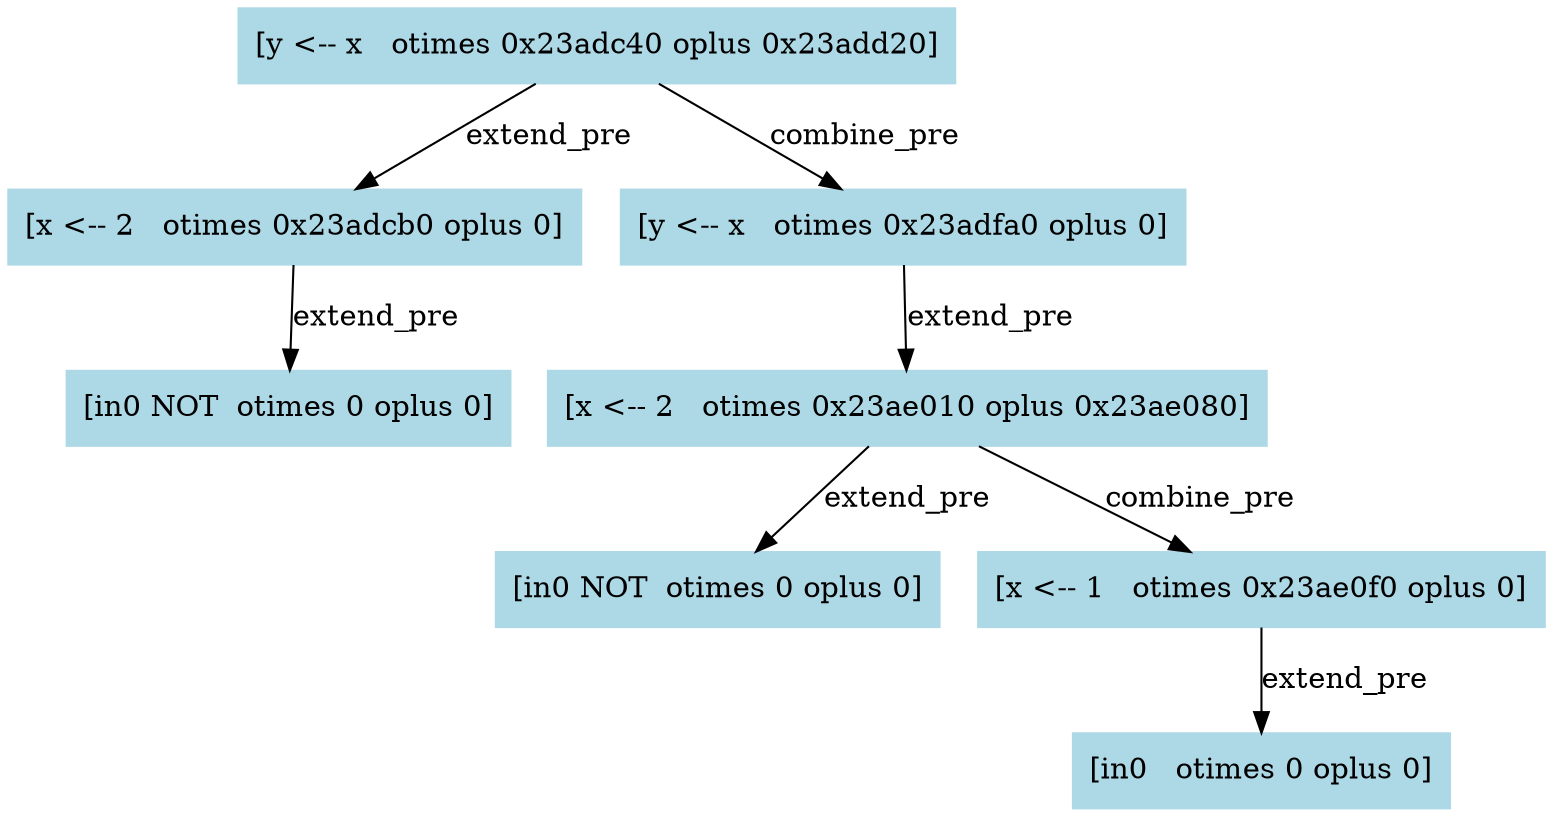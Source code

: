 digraph "[IF in1 THEN]" {
"0x23adbd0" [label="[y <-- x   otimes 0x23adc40 oplus 0x23add20]", color=lightblue,style=filled,shape=box]
"0x23adbd0" -> "0x23adc40" [label=extend_pre,color=black]
"0x23adc40" [label="[x <-- 2   otimes 0x23adcb0 oplus 0]", color=lightblue,style=filled,shape=box]
"0x23adc40" -> "0x23adcb0" [label=extend_pre,color=black]
"0x23adcb0" [label="[in0 NOT  otimes 0 oplus 0]", color=lightblue,style=filled,shape=box]
"0x23adbd0" -> "0x23add20" [label=combine_pre,color=black]
"0x23add20" [label="[y <-- x   otimes 0x23adfa0 oplus 0]", color=lightblue,style=filled,shape=box]
"0x23add20" -> "0x23adfa0" [label=extend_pre,color=black]
"0x23adfa0" [label="[x <-- 2   otimes 0x23ae010 oplus 0x23ae080]", color=lightblue,style=filled,shape=box]
"0x23adfa0" -> "0x23ae010" [label=extend_pre,color=black]
"0x23ae010" [label="[in0 NOT  otimes 0 oplus 0]", color=lightblue,style=filled,shape=box]
"0x23adfa0" -> "0x23ae080" [label=combine_pre,color=black]
"0x23ae080" [label="[x <-- 1   otimes 0x23ae0f0 oplus 0]", color=lightblue,style=filled,shape=box]
"0x23ae080" -> "0x23ae0f0" [label=extend_pre,color=black]
"0x23ae0f0" [label="[in0   otimes 0 oplus 0]", color=lightblue,style=filled,shape=box]
}


